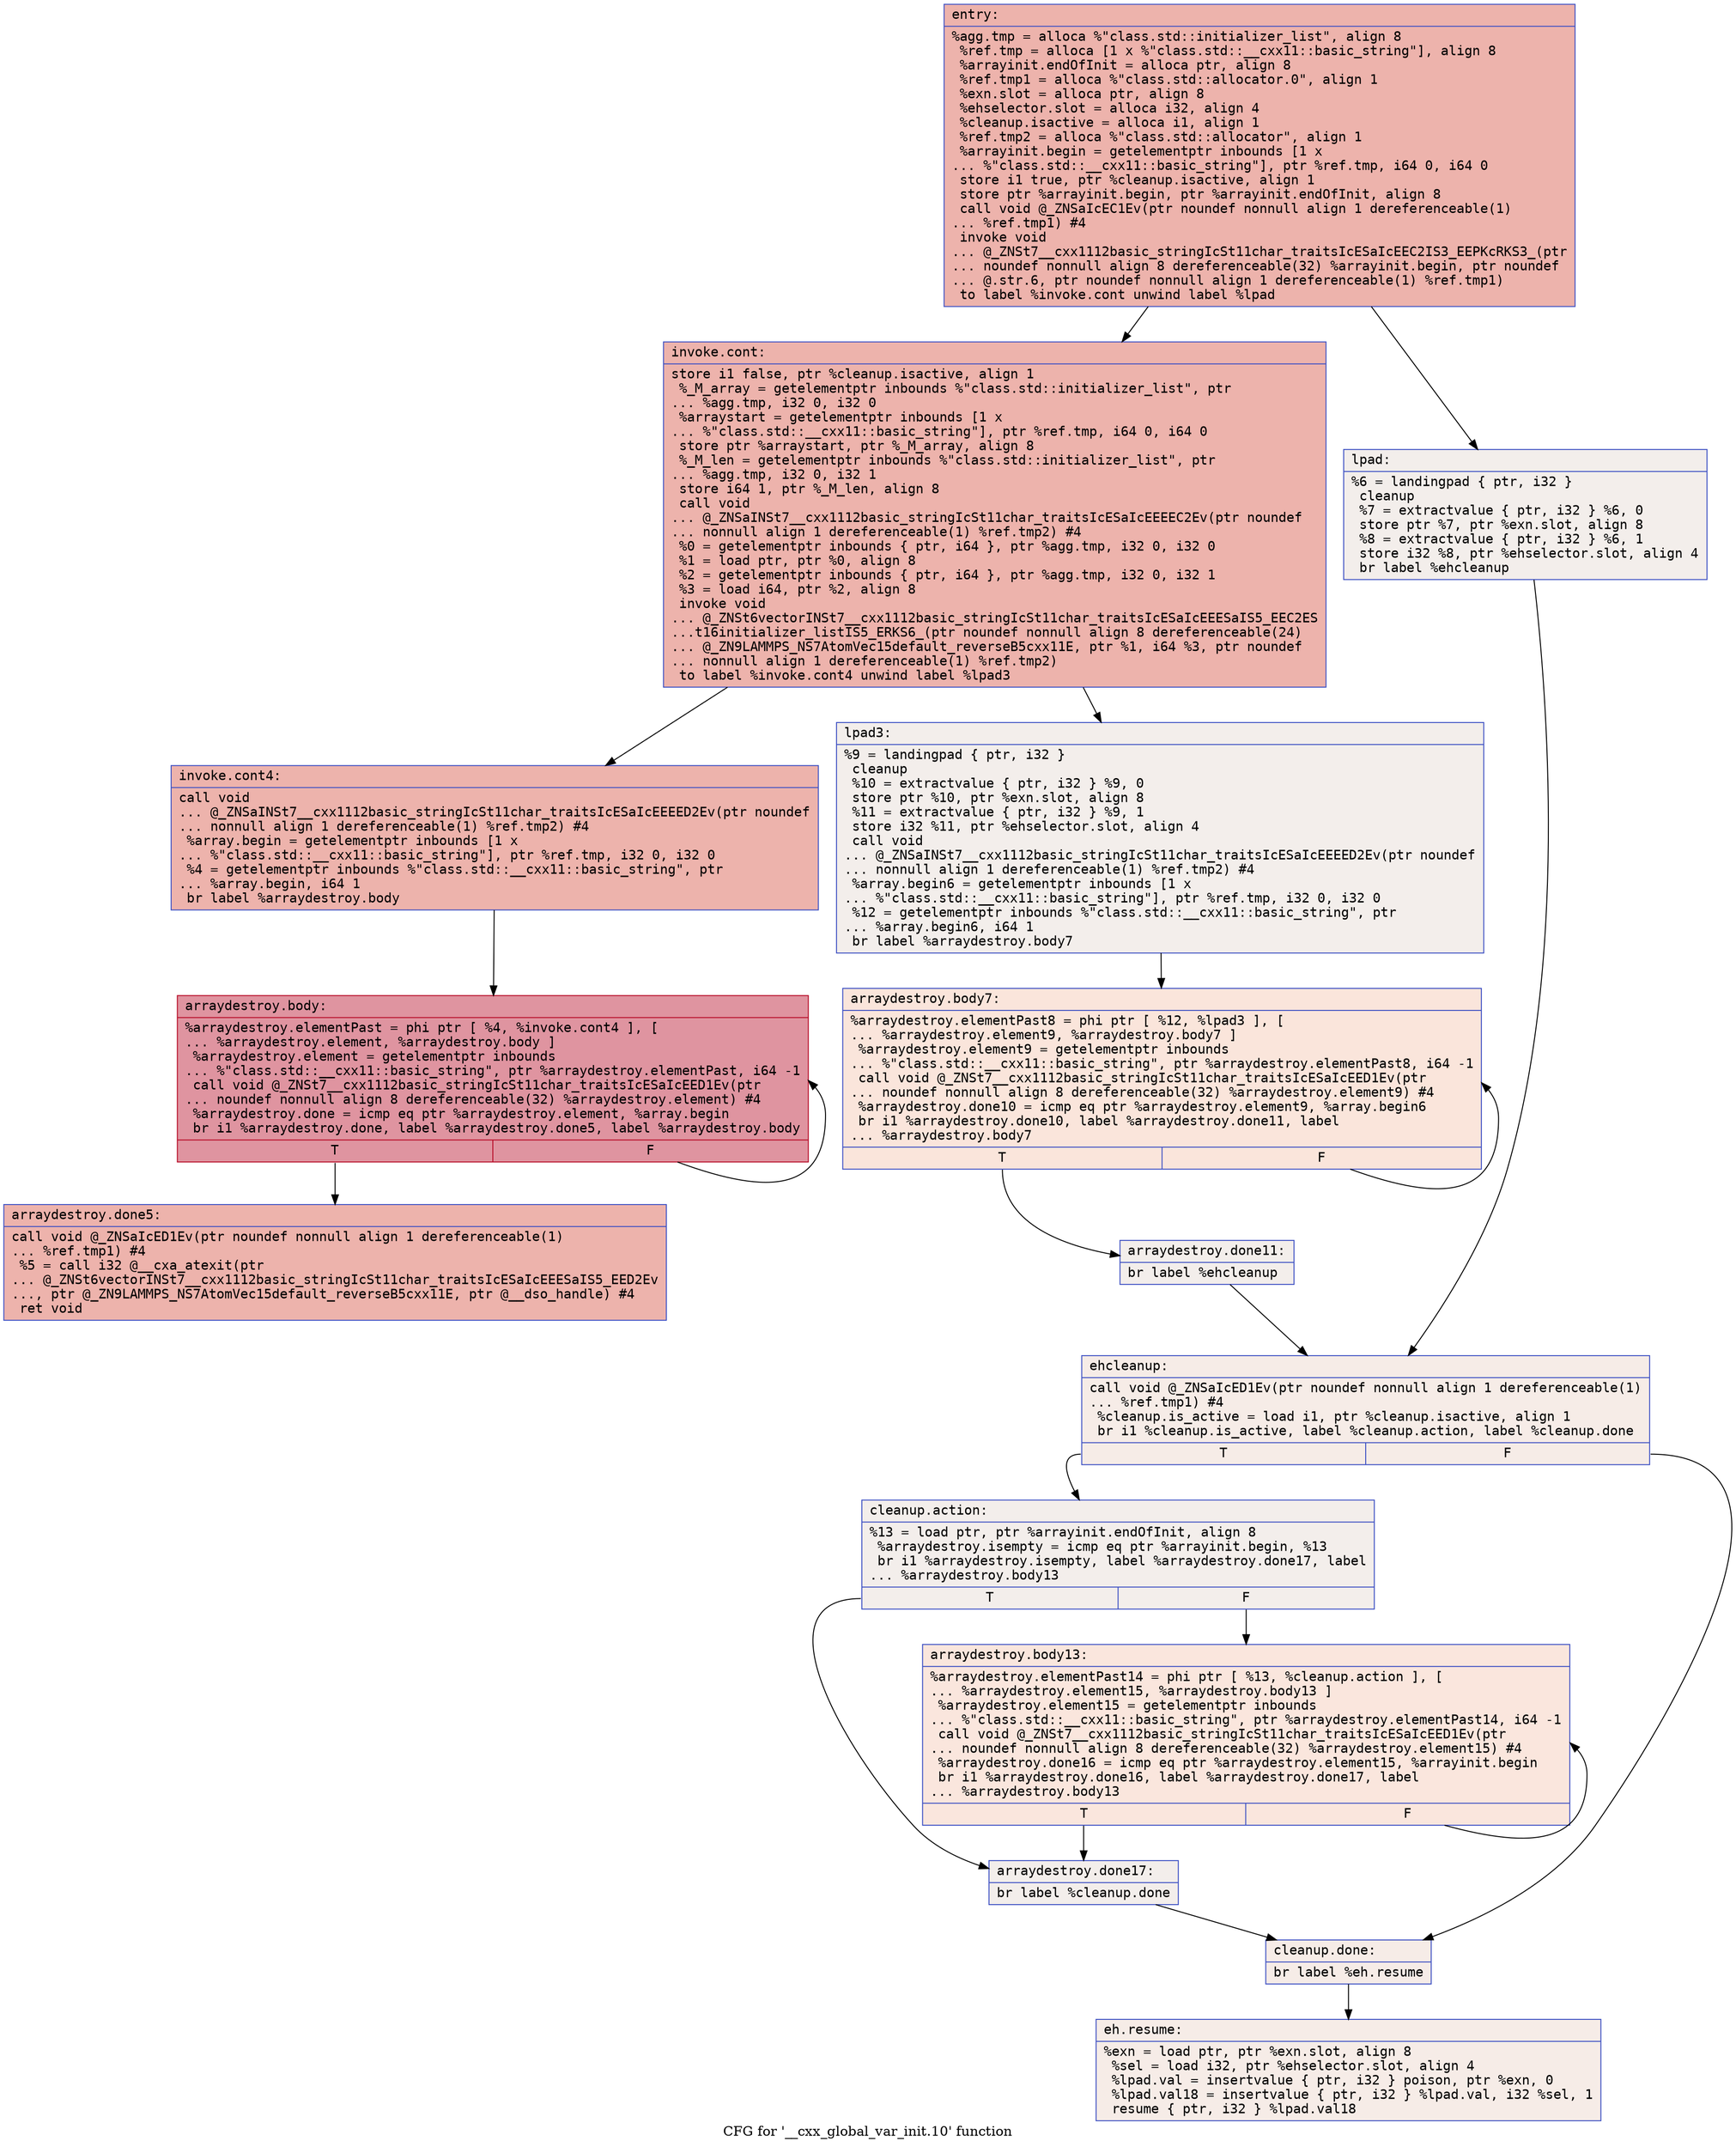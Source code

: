 digraph "CFG for '__cxx_global_var_init.10' function" {
	label="CFG for '__cxx_global_var_init.10' function";

	Node0x56285a898de0 [shape=record,color="#3d50c3ff", style=filled, fillcolor="#d6524470" fontname="Courier",label="{entry:\l|  %agg.tmp = alloca %\"class.std::initializer_list\", align 8\l  %ref.tmp = alloca [1 x %\"class.std::__cxx11::basic_string\"], align 8\l  %arrayinit.endOfInit = alloca ptr, align 8\l  %ref.tmp1 = alloca %\"class.std::allocator.0\", align 1\l  %exn.slot = alloca ptr, align 8\l  %ehselector.slot = alloca i32, align 4\l  %cleanup.isactive = alloca i1, align 1\l  %ref.tmp2 = alloca %\"class.std::allocator\", align 1\l  %arrayinit.begin = getelementptr inbounds [1 x\l... %\"class.std::__cxx11::basic_string\"], ptr %ref.tmp, i64 0, i64 0\l  store i1 true, ptr %cleanup.isactive, align 1\l  store ptr %arrayinit.begin, ptr %arrayinit.endOfInit, align 8\l  call void @_ZNSaIcEC1Ev(ptr noundef nonnull align 1 dereferenceable(1)\l... %ref.tmp1) #4\l  invoke void\l... @_ZNSt7__cxx1112basic_stringIcSt11char_traitsIcESaIcEEC2IS3_EEPKcRKS3_(ptr\l... noundef nonnull align 8 dereferenceable(32) %arrayinit.begin, ptr noundef\l... @.str.6, ptr noundef nonnull align 1 dereferenceable(1) %ref.tmp1)\l          to label %invoke.cont unwind label %lpad\l}"];
	Node0x56285a898de0 -> Node0x56285a886260[tooltip="entry -> invoke.cont\nProbability 100.00%" ];
	Node0x56285a898de0 -> Node0x56285a8862b0[tooltip="entry -> lpad\nProbability 0.00%" ];
	Node0x56285a886260 [shape=record,color="#3d50c3ff", style=filled, fillcolor="#d6524470" fontname="Courier",label="{invoke.cont:\l|  store i1 false, ptr %cleanup.isactive, align 1\l  %_M_array = getelementptr inbounds %\"class.std::initializer_list\", ptr\l... %agg.tmp, i32 0, i32 0\l  %arraystart = getelementptr inbounds [1 x\l... %\"class.std::__cxx11::basic_string\"], ptr %ref.tmp, i64 0, i64 0\l  store ptr %arraystart, ptr %_M_array, align 8\l  %_M_len = getelementptr inbounds %\"class.std::initializer_list\", ptr\l... %agg.tmp, i32 0, i32 1\l  store i64 1, ptr %_M_len, align 8\l  call void\l... @_ZNSaINSt7__cxx1112basic_stringIcSt11char_traitsIcESaIcEEEEC2Ev(ptr noundef\l... nonnull align 1 dereferenceable(1) %ref.tmp2) #4\l  %0 = getelementptr inbounds \{ ptr, i64 \}, ptr %agg.tmp, i32 0, i32 0\l  %1 = load ptr, ptr %0, align 8\l  %2 = getelementptr inbounds \{ ptr, i64 \}, ptr %agg.tmp, i32 0, i32 1\l  %3 = load i64, ptr %2, align 8\l  invoke void\l... @_ZNSt6vectorINSt7__cxx1112basic_stringIcSt11char_traitsIcESaIcEEESaIS5_EEC2ES\l...t16initializer_listIS5_ERKS6_(ptr noundef nonnull align 8 dereferenceable(24)\l... @_ZN9LAMMPS_NS7AtomVec15default_reverseB5cxx11E, ptr %1, i64 %3, ptr noundef\l... nonnull align 1 dereferenceable(1) %ref.tmp2)\l          to label %invoke.cont4 unwind label %lpad3\l}"];
	Node0x56285a886260 -> Node0x56285a886210[tooltip="invoke.cont -> invoke.cont4\nProbability 100.00%" ];
	Node0x56285a886260 -> Node0x56285a886f30[tooltip="invoke.cont -> lpad3\nProbability 0.00%" ];
	Node0x56285a886210 [shape=record,color="#3d50c3ff", style=filled, fillcolor="#d6524470" fontname="Courier",label="{invoke.cont4:\l|  call void\l... @_ZNSaINSt7__cxx1112basic_stringIcSt11char_traitsIcESaIcEEEED2Ev(ptr noundef\l... nonnull align 1 dereferenceable(1) %ref.tmp2) #4\l  %array.begin = getelementptr inbounds [1 x\l... %\"class.std::__cxx11::basic_string\"], ptr %ref.tmp, i32 0, i32 0\l  %4 = getelementptr inbounds %\"class.std::__cxx11::basic_string\", ptr\l... %array.begin, i64 1\l  br label %arraydestroy.body\l}"];
	Node0x56285a886210 -> Node0x56285a89f3c0[tooltip="invoke.cont4 -> arraydestroy.body\nProbability 100.00%" ];
	Node0x56285a89f3c0 [shape=record,color="#b70d28ff", style=filled, fillcolor="#b70d2870" fontname="Courier",label="{arraydestroy.body:\l|  %arraydestroy.elementPast = phi ptr [ %4, %invoke.cont4 ], [\l... %arraydestroy.element, %arraydestroy.body ]\l  %arraydestroy.element = getelementptr inbounds\l... %\"class.std::__cxx11::basic_string\", ptr %arraydestroy.elementPast, i64 -1\l  call void @_ZNSt7__cxx1112basic_stringIcSt11char_traitsIcESaIcEED1Ev(ptr\l... noundef nonnull align 8 dereferenceable(32) %arraydestroy.element) #4\l  %arraydestroy.done = icmp eq ptr %arraydestroy.element, %array.begin\l  br i1 %arraydestroy.done, label %arraydestroy.done5, label %arraydestroy.body\l|{<s0>T|<s1>F}}"];
	Node0x56285a89f3c0:s0 -> Node0x56285a89f980[tooltip="arraydestroy.body -> arraydestroy.done5\nProbability 3.12%" ];
	Node0x56285a89f3c0:s1 -> Node0x56285a89f3c0[tooltip="arraydestroy.body -> arraydestroy.body\nProbability 96.88%" ];
	Node0x56285a89f980 [shape=record,color="#3d50c3ff", style=filled, fillcolor="#d6524470" fontname="Courier",label="{arraydestroy.done5:\l|  call void @_ZNSaIcED1Ev(ptr noundef nonnull align 1 dereferenceable(1)\l... %ref.tmp1) #4\l  %5 = call i32 @__cxa_atexit(ptr\l... @_ZNSt6vectorINSt7__cxx1112basic_stringIcSt11char_traitsIcESaIcEEESaIS5_EED2Ev\l..., ptr @_ZN9LAMMPS_NS7AtomVec15default_reverseB5cxx11E, ptr @__dso_handle) #4\l  ret void\l}"];
	Node0x56285a8862b0 [shape=record,color="#3d50c3ff", style=filled, fillcolor="#e5d8d170" fontname="Courier",label="{lpad:\l|  %6 = landingpad \{ ptr, i32 \}\l          cleanup\l  %7 = extractvalue \{ ptr, i32 \} %6, 0\l  store ptr %7, ptr %exn.slot, align 8\l  %8 = extractvalue \{ ptr, i32 \} %6, 1\l  store i32 %8, ptr %ehselector.slot, align 4\l  br label %ehcleanup\l}"];
	Node0x56285a8862b0 -> Node0x56285a8a00b0[tooltip="lpad -> ehcleanup\nProbability 100.00%" ];
	Node0x56285a886f30 [shape=record,color="#3d50c3ff", style=filled, fillcolor="#e5d8d170" fontname="Courier",label="{lpad3:\l|  %9 = landingpad \{ ptr, i32 \}\l          cleanup\l  %10 = extractvalue \{ ptr, i32 \} %9, 0\l  store ptr %10, ptr %exn.slot, align 8\l  %11 = extractvalue \{ ptr, i32 \} %9, 1\l  store i32 %11, ptr %ehselector.slot, align 4\l  call void\l... @_ZNSaINSt7__cxx1112basic_stringIcSt11char_traitsIcESaIcEEEED2Ev(ptr noundef\l... nonnull align 1 dereferenceable(1) %ref.tmp2) #4\l  %array.begin6 = getelementptr inbounds [1 x\l... %\"class.std::__cxx11::basic_string\"], ptr %ref.tmp, i32 0, i32 0\l  %12 = getelementptr inbounds %\"class.std::__cxx11::basic_string\", ptr\l... %array.begin6, i64 1\l  br label %arraydestroy.body7\l}"];
	Node0x56285a886f30 -> Node0x56285a8a03d0[tooltip="lpad3 -> arraydestroy.body7\nProbability 100.00%" ];
	Node0x56285a8a03d0 [shape=record,color="#3d50c3ff", style=filled, fillcolor="#f4c5ad70" fontname="Courier",label="{arraydestroy.body7:\l|  %arraydestroy.elementPast8 = phi ptr [ %12, %lpad3 ], [\l... %arraydestroy.element9, %arraydestroy.body7 ]\l  %arraydestroy.element9 = getelementptr inbounds\l... %\"class.std::__cxx11::basic_string\", ptr %arraydestroy.elementPast8, i64 -1\l  call void @_ZNSt7__cxx1112basic_stringIcSt11char_traitsIcESaIcEED1Ev(ptr\l... noundef nonnull align 8 dereferenceable(32) %arraydestroy.element9) #4\l  %arraydestroy.done10 = icmp eq ptr %arraydestroy.element9, %array.begin6\l  br i1 %arraydestroy.done10, label %arraydestroy.done11, label\l... %arraydestroy.body7\l|{<s0>T|<s1>F}}"];
	Node0x56285a8a03d0:s0 -> Node0x56285a8a0af0[tooltip="arraydestroy.body7 -> arraydestroy.done11\nProbability 3.12%" ];
	Node0x56285a8a03d0:s1 -> Node0x56285a8a03d0[tooltip="arraydestroy.body7 -> arraydestroy.body7\nProbability 96.88%" ];
	Node0x56285a8a0af0 [shape=record,color="#3d50c3ff", style=filled, fillcolor="#e5d8d170" fontname="Courier",label="{arraydestroy.done11:\l|  br label %ehcleanup\l}"];
	Node0x56285a8a0af0 -> Node0x56285a8a00b0[tooltip="arraydestroy.done11 -> ehcleanup\nProbability 100.00%" ];
	Node0x56285a8a00b0 [shape=record,color="#3d50c3ff", style=filled, fillcolor="#ead5c970" fontname="Courier",label="{ehcleanup:\l|  call void @_ZNSaIcED1Ev(ptr noundef nonnull align 1 dereferenceable(1)\l... %ref.tmp1) #4\l  %cleanup.is_active = load i1, ptr %cleanup.isactive, align 1\l  br i1 %cleanup.is_active, label %cleanup.action, label %cleanup.done\l|{<s0>T|<s1>F}}"];
	Node0x56285a8a00b0:s0 -> Node0x56285a8a0f40[tooltip="ehcleanup -> cleanup.action\nProbability 50.00%" ];
	Node0x56285a8a00b0:s1 -> Node0x56285a8a0f90[tooltip="ehcleanup -> cleanup.done\nProbability 50.00%" ];
	Node0x56285a8a0f40 [shape=record,color="#3d50c3ff", style=filled, fillcolor="#e5d8d170" fontname="Courier",label="{cleanup.action:\l|  %13 = load ptr, ptr %arrayinit.endOfInit, align 8\l  %arraydestroy.isempty = icmp eq ptr %arrayinit.begin, %13\l  br i1 %arraydestroy.isempty, label %arraydestroy.done17, label\l... %arraydestroy.body13\l|{<s0>T|<s1>F}}"];
	Node0x56285a8a0f40:s0 -> Node0x56285a8a1230[tooltip="cleanup.action -> arraydestroy.done17\nProbability 37.50%" ];
	Node0x56285a8a0f40:s1 -> Node0x56285a8a1280[tooltip="cleanup.action -> arraydestroy.body13\nProbability 62.50%" ];
	Node0x56285a8a1280 [shape=record,color="#3d50c3ff", style=filled, fillcolor="#f3c7b170" fontname="Courier",label="{arraydestroy.body13:\l|  %arraydestroy.elementPast14 = phi ptr [ %13, %cleanup.action ], [\l... %arraydestroy.element15, %arraydestroy.body13 ]\l  %arraydestroy.element15 = getelementptr inbounds\l... %\"class.std::__cxx11::basic_string\", ptr %arraydestroy.elementPast14, i64 -1\l  call void @_ZNSt7__cxx1112basic_stringIcSt11char_traitsIcESaIcEED1Ev(ptr\l... noundef nonnull align 8 dereferenceable(32) %arraydestroy.element15) #4\l  %arraydestroy.done16 = icmp eq ptr %arraydestroy.element15, %arrayinit.begin\l  br i1 %arraydestroy.done16, label %arraydestroy.done17, label\l... %arraydestroy.body13\l|{<s0>T|<s1>F}}"];
	Node0x56285a8a1280:s0 -> Node0x56285a8a1230[tooltip="arraydestroy.body13 -> arraydestroy.done17\nProbability 3.12%" ];
	Node0x56285a8a1280:s1 -> Node0x56285a8a1280[tooltip="arraydestroy.body13 -> arraydestroy.body13\nProbability 96.88%" ];
	Node0x56285a8a1230 [shape=record,color="#3d50c3ff", style=filled, fillcolor="#e5d8d170" fontname="Courier",label="{arraydestroy.done17:\l|  br label %cleanup.done\l}"];
	Node0x56285a8a1230 -> Node0x56285a8a0f90[tooltip="arraydestroy.done17 -> cleanup.done\nProbability 100.00%" ];
	Node0x56285a8a0f90 [shape=record,color="#3d50c3ff", style=filled, fillcolor="#ead5c970" fontname="Courier",label="{cleanup.done:\l|  br label %eh.resume\l}"];
	Node0x56285a8a0f90 -> Node0x56285a8a1650[tooltip="cleanup.done -> eh.resume\nProbability 100.00%" ];
	Node0x56285a8a1650 [shape=record,color="#3d50c3ff", style=filled, fillcolor="#ead5c970" fontname="Courier",label="{eh.resume:\l|  %exn = load ptr, ptr %exn.slot, align 8\l  %sel = load i32, ptr %ehselector.slot, align 4\l  %lpad.val = insertvalue \{ ptr, i32 \} poison, ptr %exn, 0\l  %lpad.val18 = insertvalue \{ ptr, i32 \} %lpad.val, i32 %sel, 1\l  resume \{ ptr, i32 \} %lpad.val18\l}"];
}
